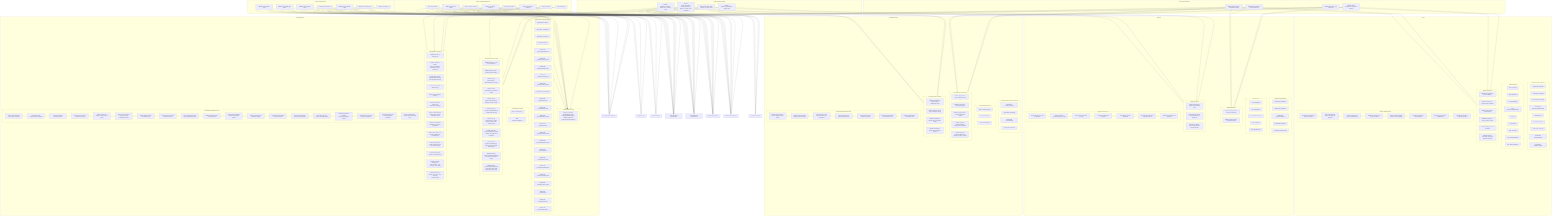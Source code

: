 flowchart TB

%% =================================================================================
%% SHARED INFRASTRUCTURE LAYER - MASTER DIAGRAM
%% Common utilities and constants across all layers
%% =================================================================================

%% PROJECT OVERLORD IMPORTS - Shared across Infrastructure files
subgraph ProjectOverlordImports["project-overlord-imports"]
    I1["IMPORT: fs, FROM: fs"]
    I2["IMPORT: path, FROM: path"]
    I3["IMPORT: crypto, FROM: crypto"]
    I4["IMPORT: util, FROM: util"]
    I5["IMPORT: Fuse, FROM: fuse.js"]
    I6["IMPORT: pkg, FROM: gpt-tokens"]
    I7["IMPORT: chalk, FROM: chalk"]
end

%% PROJECT OVERLORD DEPENDENCIES - Common across Infrastructure
subgraph ProjectOverlordDependencies["project-overlord-dependencies"]
    D1["DEP: File system"]
    D2["DEP: Path utilities"]
    D3["DEP: Cryptographic functions"]
    D4["DEP: Node.js utilities"]
    D5["DEP: Fuzzy search (Fuse.js)"]
    D6["DEP: GPT token counting"]
    D7["DEP: Terminal colors (chalk)"]
    D8["DEP: Git operations"]
end

%% PROJECT OVERLORD PARAMETERS - Common parameter patterns
subgraph ProjectOverlordParams["project-overlord-params"]
    P1["PARAM: {string} projectRoot - Project root directory"]
    P2["PARAM: {string} tag - Tag for the task"]
    P3["PARAM: {string} filePath - File path to process"]
    P4["PARAM: {Object} options - Configuration options"]
end

%% PROJECT OVERLORD CONSTANTS - Shared constant patterns
subgraph ProjectOverlordConstants["project-overlord-constants"]
    C1["CONST: DEFAULT_ENCODING, VALUE: 'utf8'"]
    C2["CONST: MAX_FILE_SIZE, VALUE: 10 * 1024 * 1024"]
    C3["CONST: TASK_STATUSES, VALUE: ['pending', 'in-progress', 'review', 'done', 'cancelled']"]
    C4["CONST: PRIORITY_LEVELS, VALUE: ['low', 'medium', 'high']"]
end

%% CONTEXT GATHERER
subgraph contextGatherer-Imports["contextGatherer-Imports"]
    I8["IMPORT: readJSON, findTaskById, truncate, flattenTasksWithSubtasks, FROM: /claude-task-master/scripts/modules/utils.js"]
end

subgraph contextGatherer-FunctionsDefined["contextGatherer-Functions Defined"]
    FU1["FUNCTION: constructor"]
    FU2["FUNCTION: _loadAllTasks"]
    FU3["FUNCTION: countTokens"]
    FU4["FUNCTION: gather"]
    FU5["FUNCTION: _performSemanticSearch"]
    FU6["FUNCTION: _buildDependencyContext"]
    FU7["FUNCTION: _buildDependencyGraphs"]
    FU8["FUNCTION: _buildDependencyGraph"]
    FU9["FUNCTION: _formatDependencyChain"]
    FU10["FUNCTION: _parseTaskIds"]
    FU11["FUNCTION: _gatherTaskContext"]
    FU12["FUNCTION: _formatTaskForContext"]
    FU13["FUNCTION: _formatSubtaskForContext"]
    FU14["FUNCTION: _gatherFileContext"]
    FU15["FUNCTION: _gatherProjectTreeContext"]
    FU16["FUNCTION: _formatSingleFileForContext"]
    FU17["FUNCTION: _generateFileTree"]
    FU18["FUNCTION: _formatCustomContext"]
    FU19["FUNCTION: _formatTaskContextSection"]
    FU20["FUNCTION: _formatFileContextSection"]
    FU21["FUNCTION: _formatProjectTreeSection"]
    FU22["FUNCTION: _renderFileTree"]
    FU23["FUNCTION: _joinContextSections"]
    FU24["FUNCTION: createContextGatherer"]
end

subgraph contextGatherer-Exports["contextGatherer-Exports"]
    E1["EXP: ContextGatherer"]
    E2["EXP: createContextGatherer"]
end

subgraph contextGatherer-Parameters["contextGatherer-Parameters"]
    P5["PARAM: {string} text - Text to count tokens for"]
    P6["PARAM: {Object} options - Context gathering options"]
    P7["PARAM: {Array<string>} [options.tasks] - Task/subtask IDs to include"]
    P8["PARAM: {Array<string>} [options.files] - File paths to include"]
    P9["PARAM: {string} [options.customContext] - Additional custom context"]
    P10["PARAM: {boolean} [options.includeProjectTree] - Include project file tree"]
    P11["PARAM: {string} [options.format] - Output format: research, chat, system-prompt"]
    P12["PARAM: {boolean} [options.includeTokenCounts] - Whether to include token breakdown"]
    P13["PARAM: {string} [options.semanticQuery] - A query string for semantic task searching"]
    P14["PARAM: {number} [options.maxSemanticResults] - Max number of semantic results"]
    P15["PARAM: {Array<number>} [options.dependencyTasks] - Array of task IDs to build dependency graphs from"]
end

subgraph contextGatherer-Constants["contextGatherer-Constants"]
    C5["CONST: { encode }, VALUE: pkg"]
    C6["CONST: tasksPath, VALUE: path.join(projectRoot, '.taskmaster', 'tasks', 'tasks.json')"]
    C7["CONST: data, VALUE: readJSON(this.tasksPath, this.projectRoot, this.tag)"]
    C8["CONST: tasks, VALUE: data?.tasks || []"]
    C9["CONST: contextSections, VALUE: []"]
    C10["CONST: finalTaskIds, VALUE: new Set(tasks.map(String))"]
    C11["CONST: tokenBreakdown, VALUE: token counting breakdown object"]
    C12["CONST: searchOptions, VALUE: Fuse.js search configuration"]
    C13["CONST: fuse, VALUE: new Fuse(searchableTasks, searchOptions)"]
    C14["CONST: promptWords, VALUE: significant words extracted from query"]
    C15["CONST: fuzzyResults, VALUE: fuse.search(query)"]
    C16["CONST: ignoreDirs, VALUE: ['.git', 'node_modules', '.env', 'coverage', 'dist', 'build']"]
    C17["CONST: ignoreFiles, VALUE: ['.DS_Store', '.env', '.env.local', '.env.production']"]
end

subgraph contextGatherer-ExecutionFlow["contextGatherer-Execution Flow"]
    FL1["Initialize ContextGatherer with project root and tag"]
    FL2["Load all tasks from tasks.json using readJSON"]
    FL3["Set up file paths and initialize task data"]
    FL4["Count tokens in text using gpt-tokens package"]
    FL5["Gather context from multiple sources based on options"]
    FL6["Perform semantic search using Fuse.js with configurable options"]
    FL7["Extract significant words from search query"]
    FL8["Execute fuzzy search and word-based search"]
    FL9["Group results by relevance score (high/medium/recent)"]
    FL10["Build dependency graphs for related tasks"]
    FL11["Parse task IDs supporting both task and subtask formats"]
    FL12["Gather task context with detailed formatting"]
    FL13["Format tasks and subtasks for context inclusion"]
    FL14["Gather file context with size and content validation"]
    FL15["Generate project tree structure with depth limiting"]
    FL16["Apply format-specific rendering (research/chat/system-prompt)"]
    FL17["Calculate token counts and character breakdowns"]
    FL18["Join context sections with format-appropriate separators"]
    FL19["Return comprehensive context object with analysis data"]
end

subgraph contextGatherer["contextGatherer.js"]
    contextGatherer-Imports
    contextGatherer-FunctionsDefined
    contextGatherer-Exports
    contextGatherer-Parameters
    contextGatherer-Constants
    contextGatherer-ExecutionFlow
end

%% FUZZY TASK SEARCH
subgraph fuzzyTaskSearch-FunctionsDefined["fuzzyTaskSearch-Functions Defined"]
    FU25["FUNCTION: createFuzzySearch"]
    FU26["FUNCTION: searchTasks"]
    FU27["FUNCTION: searchSubtasks"]
    FU28["FUNCTION: rankResults"]
end

subgraph fuzzyTaskSearch-Exports["fuzzyTaskSearch-Exports"]
    E3["EXP: createFuzzySearch"]
    E4["EXP: searchTasks"]
    E5["EXP: searchSubtasks"]
end

subgraph fuzzyTaskSearch-Parameters["fuzzyTaskSearch-Parameters"]
    P16["PARAM: {Array} tasks - Array of tasks to search"]
    P17["PARAM: {string} query - Search query string"]
    P18["PARAM: {Object} options - Search configuration options"]
    P19["PARAM: {number} [options.threshold] - Fuse.js search threshold"]
    P20["PARAM: {number} [options.maxResults] - Maximum number of results"]
end

subgraph fuzzyTaskSearch-Constants["fuzzyTaskSearch-Constants"]
    C18["CONST: defaultOptions, VALUE: Fuse.js configuration object"]
    C19["CONST: taskKeys, VALUE: ['title', 'description', 'tags']"]
    C20["CONST: subtaskKeys, VALUE: ['title', 'description', 'notes']"]
    C21["CONST: fuseInstance, VALUE: new Fuse(tasks, options)"]
end

subgraph fuzzyTaskSearch-ExecutionFlow["fuzzyTaskSearch-Execution Flow"]
    FL20["Initialize Fuse.js instance with task data and search options"]
    FL21["Configure search keys and weights for different fields"]
    FL22["Execute fuzzy search against task titles and descriptions"]
    FL23["Execute fuzzy search against subtask content"]
    FL24["Rank and score search results by relevance"]
    FL25["Filter results by threshold and maximum count"]
    FL26["Return formatted search results with scores"]
end

subgraph fuzzyTaskSearch["fuzzyTaskSearch.js"]
    fuzzyTaskSearch-FunctionsDefined
    fuzzyTaskSearch-Exports
    fuzzyTaskSearch-Parameters
    fuzzyTaskSearch-Constants
    fuzzyTaskSearch-ExecutionFlow
end

%% GIT UTILS
subgraph gitUtils-FunctionsDefined["gitUtils-Functions Defined"]
    FU29["FUNCTION: getGitStatus"]
    FU30["FUNCTION: getGitBranch"]
    FU31["FUNCTION: getGitCommitHash"]
    FU32["FUNCTION: isGitRepo"]
    FU33["FUNCTION: getGitRemotes"]
end

subgraph gitUtils-Exports["gitUtils-Exports"]
    E6["EXP: getGitStatus"]
    E7["EXP: getGitBranch"]
    E8["EXP: getGitCommitHash"]
    E9["EXP: isGitRepo"]
    E10["EXP: getGitRemotes"]
end

subgraph gitUtils-Parameters["gitUtils-Parameters"]
    P21["PARAM: {string} repoPath - Path to git repository"]
    P22["PARAM: {Object} options - Git operation options"]
end

subgraph gitUtils-Constants["gitUtils-Constants"]
    C22["CONST: gitCommand, VALUE: 'git' executable path"]
    C23["CONST: gitArgs, VALUE: array of git command arguments"]
    C24["CONST: execOptions, VALUE: child_process execution options"]
end

subgraph gitUtils-ExecutionFlow["gitUtils-Execution Flow"]
    FL27["Check if directory is a valid git repository"]
    FL28["Execute git status command and parse output"]
    FL29["Get current branch name from git"]
    FL30["Get latest commit hash from git log"]
    FL31["List configured remote repositories"]
    FL32["Parse git command output and format results"]
    FL33["Handle git command errors gracefully"]
end

subgraph gitUtils["git-utils.js"]
    gitUtils-FunctionsDefined
    gitUtils-Exports
    gitUtils-Parameters
    gitUtils-Constants
    gitUtils-ExecutionFlow
end

%% UTILS CORE
subgraph utilsCore-FunctionsDefined["utilsCore-Functions Defined"]
    FU34["FUNCTION: readJSON"]
    FU35["FUNCTION: writeJSON"]
    FU36["FUNCTION: findTaskById"]
    FU37["FUNCTION: flattenTasksWithSubtasks"]
    FU38["FUNCTION: log"]
    FU39["FUNCTION: truncate"]
    FU40["FUNCTION: resolveTag"]
    FU41["FUNCTION: enableSilentMode"]
    FU42["FUNCTION: disableSilentMode"]
end

subgraph utilsCore-Exports["utilsCore-Exports"]
    E11["EXP: readJSON"]
    E12["EXP: writeJSON"]
    E13["EXP: findTaskById"]
    E14["EXP: flattenTasksWithSubtasks"]
    E15["EXP: log"]
    E16["EXP: truncate"]
    E17["EXP: resolveTag"]
    E18["EXP: enableSilentMode"]
    E19["EXP: disableSilentMode"]
end

subgraph utilsCore-Parameters["utilsCore-Parameters"]
    P23["PARAM: {string} filePath - Path to JSON file"]
    P24["PARAM: {Object} data - Data to write to JSON file"]
    P25["PARAM: {string} taskId - Task ID to find"]
    P26["PARAM: {Array} tasks - Array of tasks to search"]
    P27["PARAM: {string} text - Text to truncate"]
    P28["PARAM: {number} maxLength - Maximum length for truncation"]
end

subgraph utilsCore-ExecutionFlow["utilsCore-Execution Flow"]
    FL34["Read and parse JSON files with error handling"]
    FL35["Write JSON data with proper formatting and validation"]
    FL36["Search for tasks by ID across nested structures"]
    FL37["Flatten task hierarchies for easier processing"]
    FL38["Provide consistent logging interface across modules"]
    FL39["Truncate text content to specified lengths"]
    FL40["Resolve tag contexts and configurations"]
    FL41["Manage silent mode for suppressing output"]
end

subgraph utilsCore["utils.js"]
    utilsCore-FunctionsDefined
    utilsCore-Exports
    utilsCore-Parameters
    utilsCore-ExecutionFlow
end

%% RELATIONSHIP ARROWS - ProjectOverlord to individual files
I1 & I2 & I3 & I4 --> contextGatherer-Imports & fuzzyTaskSearch-Imports & gitUtils-Imports & utilsCore-Imports
I5 & I6 & I7 --> contextGatherer-Imports & fuzzyTaskSearch-Imports
D1 & D2 & D3 & D4 & D5 & D6 & D7 & D8 --> contextGatherer-Dependencies & fuzzyTaskSearch-Dependencies & gitUtils-Dependencies & utilsCore-Dependencies
P1 & P2 & P3 & P4 --> contextGatherer-Parameters & fuzzyTaskSearch-Parameters & gitUtils-Parameters & utilsCore-Parameters
C1 & C2 & C3 & C4 --> contextGatherer-Constants & fuzzyTaskSearch-Constants & gitUtils-Constants & utilsCore-Constants

%% EXECUTION FLOW CONNECTIONS - contextGatherer
FL1 --> FL2
FL2 --> FL3
FL3 --> FL4
FL4 --> FL5
FL5 --> FL6
FL6 --> FL7
FL7 --> FL8
FL8 --> FL9
FL9 --> FL10
FL10 --> FL11
FL11 --> FL12
FL12 --> FL13
FL13 --> FL14
FL14 --> FL15
FL15 --> FL16
FL16 --> FL17
FL17 --> FL18
FL18 --> FL19

%% EXECUTION FLOW CONNECTIONS - fuzzyTaskSearch
FL20 --> FL21
FL21 --> FL22
FL22 --> FL23
FL23 --> FL24
FL24 --> FL25
FL25 --> FL26

%% EXECUTION FLOW CONNECTIONS - gitUtils
FL27 --> FL28
FL28 --> FL29
FL29 --> FL30
FL30 --> FL31
FL31 --> FL32
FL32 --> FL33

%% EXECUTION FLOW CONNECTIONS - utilsCore
FL34 --> FL35
FL35 --> FL36
FL36 --> FL37
FL37 --> FL38
FL38 --> FL39
FL39 --> FL40
FL40 --> FL41